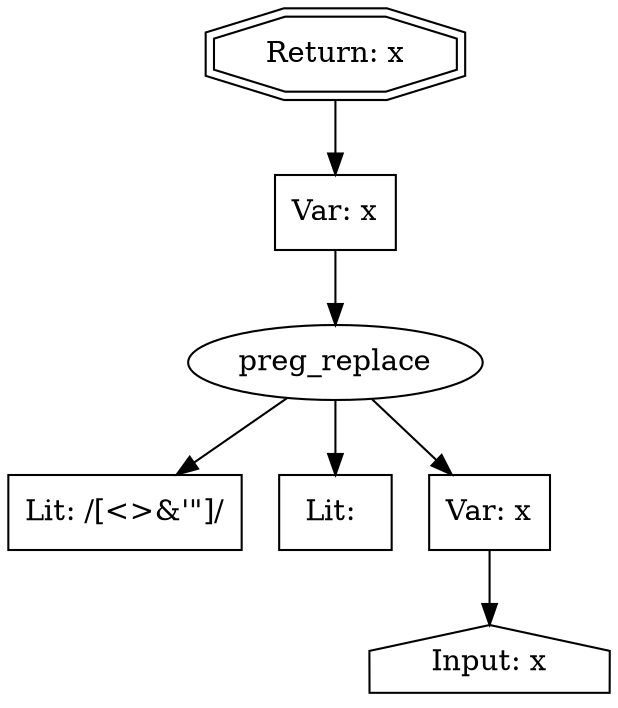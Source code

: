 digraph cfg {
  n1 [shape=doubleoctagon, label="Return: x"];
  n2 [shape=box, label="Var: x"];
  n3 [shape=ellipse, label="preg_replace"];
  n4 [shape=box, label="Lit: /[<>&'\"]/"];
  n5 [shape=box, label="Lit: "];
  n6 [shape=box, label="Var: x"];
  n7 [shape=house, label="Input: x"];

  n6 -> n7;
  n3 -> n4;
  n3 -> n5;
  n3 -> n6;
  n2 -> n3;
  n1 -> n2;
}